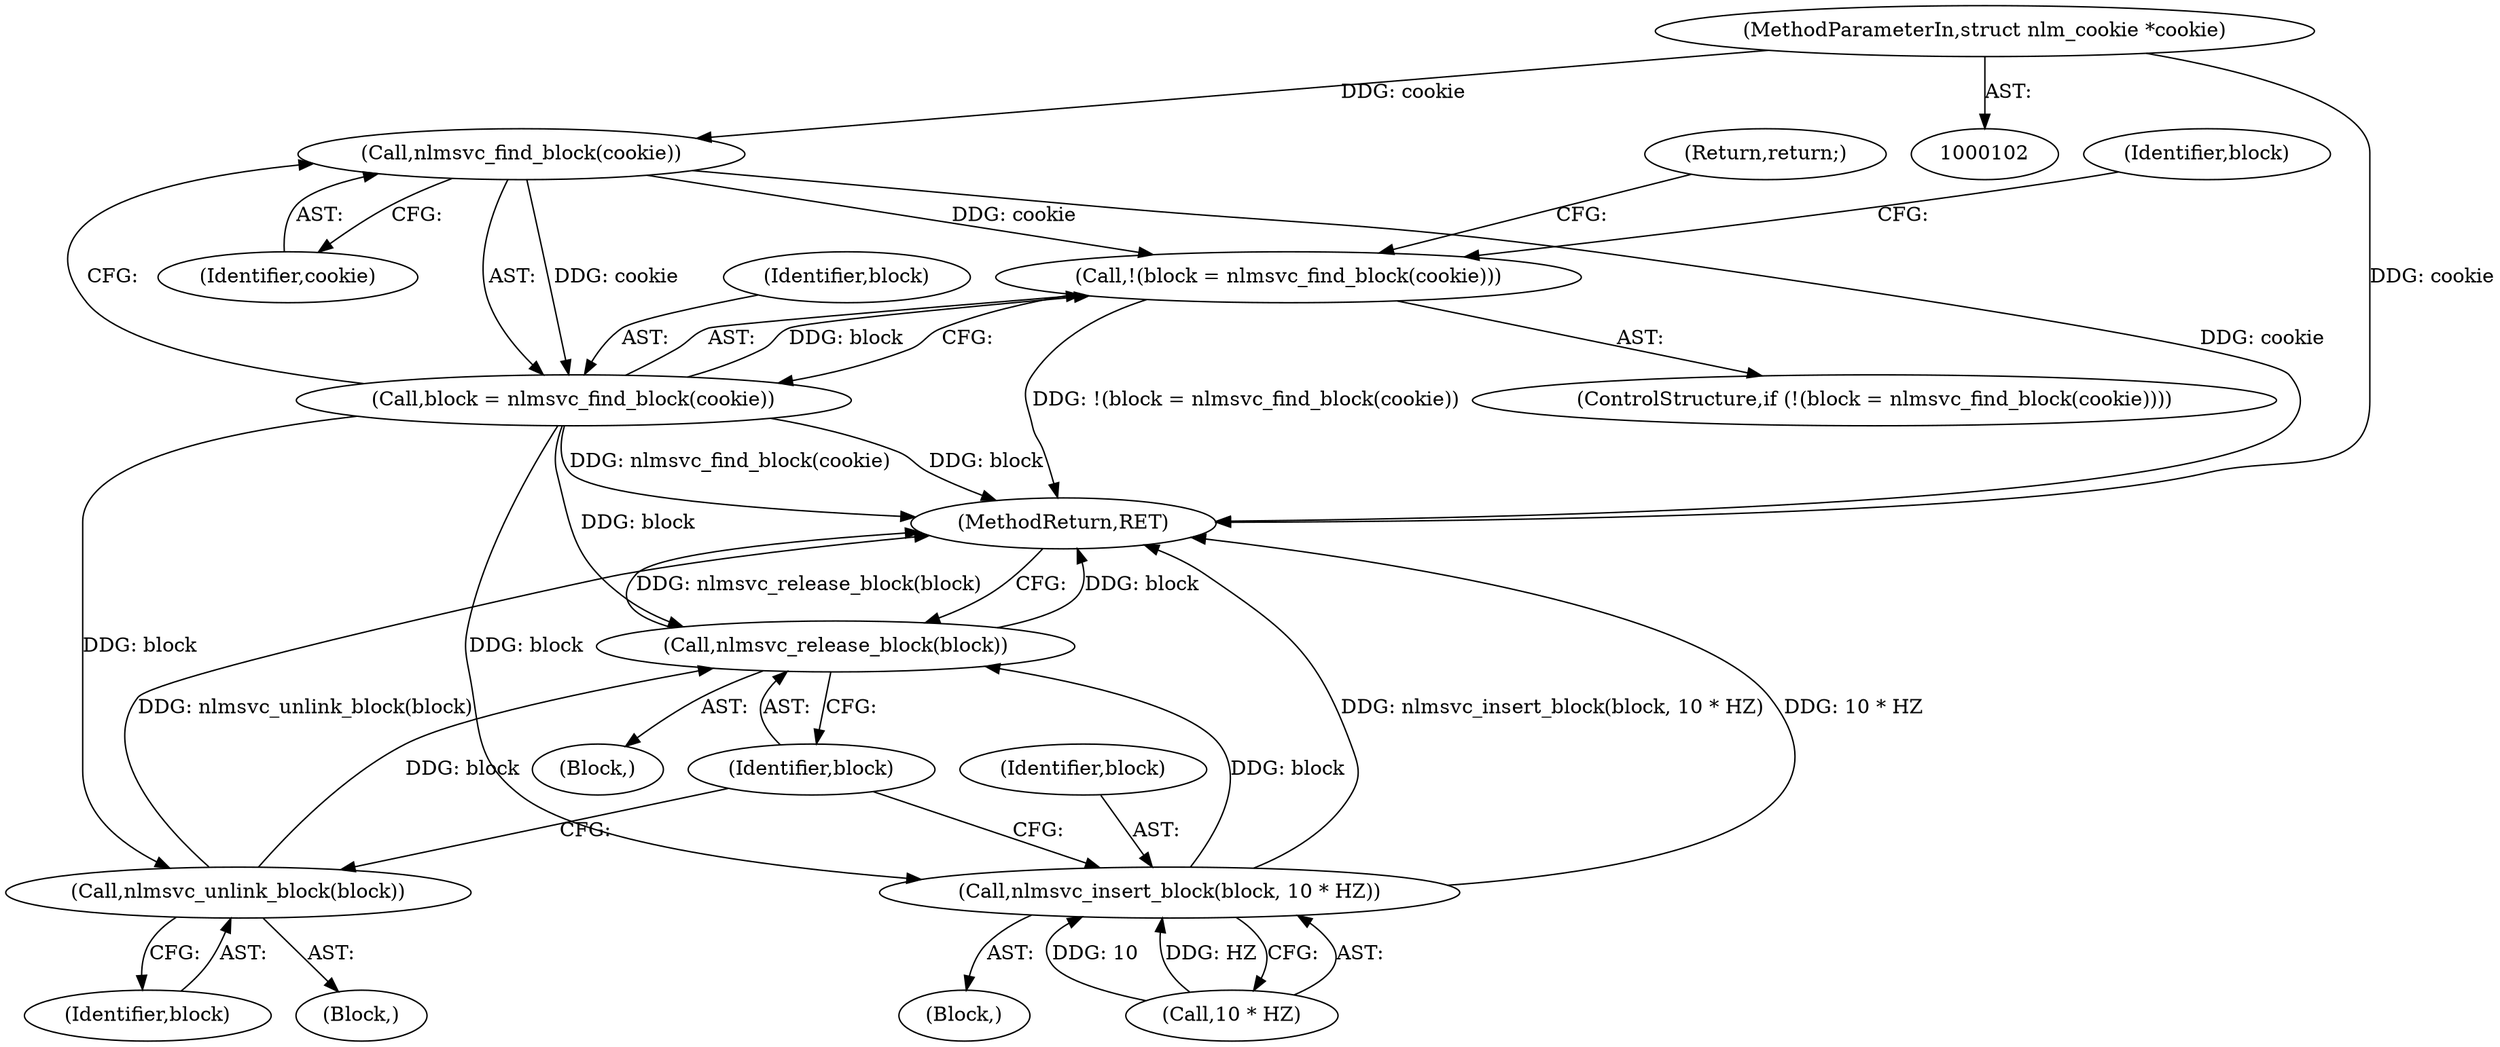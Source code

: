 digraph "1_linux_c70422f760c120480fee4de6c38804c72aa26bc1_1@pointer" {
"1000103" [label="(MethodParameterIn,struct nlm_cookie *cookie)"];
"1000120" [label="(Call,nlmsvc_find_block(cookie))"];
"1000117" [label="(Call,!(block = nlmsvc_find_block(cookie)))"];
"1000118" [label="(Call,block = nlmsvc_find_block(cookie))"];
"1000131" [label="(Call,nlmsvc_insert_block(block, 10 * HZ))"];
"1000140" [label="(Call,nlmsvc_release_block(block))"];
"1000138" [label="(Call,nlmsvc_unlink_block(block))"];
"1000139" [label="(Identifier,block)"];
"1000122" [label="(Return,return;)"];
"1000137" [label="(Block,)"];
"1000130" [label="(Block,)"];
"1000117" [label="(Call,!(block = nlmsvc_find_block(cookie)))"];
"1000141" [label="(Identifier,block)"];
"1000140" [label="(Call,nlmsvc_release_block(block))"];
"1000120" [label="(Call,nlmsvc_find_block(cookie))"];
"1000142" [label="(MethodReturn,RET)"];
"1000119" [label="(Identifier,block)"];
"1000118" [label="(Call,block = nlmsvc_find_block(cookie))"];
"1000138" [label="(Call,nlmsvc_unlink_block(block))"];
"1000124" [label="(Identifier,block)"];
"1000133" [label="(Call,10 * HZ)"];
"1000131" [label="(Call,nlmsvc_insert_block(block, 10 * HZ))"];
"1000103" [label="(MethodParameterIn,struct nlm_cookie *cookie)"];
"1000116" [label="(ControlStructure,if (!(block = nlmsvc_find_block(cookie))))"];
"1000132" [label="(Identifier,block)"];
"1000105" [label="(Block,)"];
"1000121" [label="(Identifier,cookie)"];
"1000103" -> "1000102"  [label="AST: "];
"1000103" -> "1000142"  [label="DDG: cookie"];
"1000103" -> "1000120"  [label="DDG: cookie"];
"1000120" -> "1000118"  [label="AST: "];
"1000120" -> "1000121"  [label="CFG: "];
"1000121" -> "1000120"  [label="AST: "];
"1000118" -> "1000120"  [label="CFG: "];
"1000120" -> "1000142"  [label="DDG: cookie"];
"1000120" -> "1000117"  [label="DDG: cookie"];
"1000120" -> "1000118"  [label="DDG: cookie"];
"1000117" -> "1000116"  [label="AST: "];
"1000117" -> "1000118"  [label="CFG: "];
"1000118" -> "1000117"  [label="AST: "];
"1000122" -> "1000117"  [label="CFG: "];
"1000124" -> "1000117"  [label="CFG: "];
"1000117" -> "1000142"  [label="DDG: !(block = nlmsvc_find_block(cookie))"];
"1000118" -> "1000117"  [label="DDG: block"];
"1000119" -> "1000118"  [label="AST: "];
"1000118" -> "1000142"  [label="DDG: block"];
"1000118" -> "1000142"  [label="DDG: nlmsvc_find_block(cookie)"];
"1000118" -> "1000131"  [label="DDG: block"];
"1000118" -> "1000138"  [label="DDG: block"];
"1000118" -> "1000140"  [label="DDG: block"];
"1000131" -> "1000130"  [label="AST: "];
"1000131" -> "1000133"  [label="CFG: "];
"1000132" -> "1000131"  [label="AST: "];
"1000133" -> "1000131"  [label="AST: "];
"1000141" -> "1000131"  [label="CFG: "];
"1000131" -> "1000142"  [label="DDG: nlmsvc_insert_block(block, 10 * HZ)"];
"1000131" -> "1000142"  [label="DDG: 10 * HZ"];
"1000133" -> "1000131"  [label="DDG: 10"];
"1000133" -> "1000131"  [label="DDG: HZ"];
"1000131" -> "1000140"  [label="DDG: block"];
"1000140" -> "1000105"  [label="AST: "];
"1000140" -> "1000141"  [label="CFG: "];
"1000141" -> "1000140"  [label="AST: "];
"1000142" -> "1000140"  [label="CFG: "];
"1000140" -> "1000142"  [label="DDG: block"];
"1000140" -> "1000142"  [label="DDG: nlmsvc_release_block(block)"];
"1000138" -> "1000140"  [label="DDG: block"];
"1000138" -> "1000137"  [label="AST: "];
"1000138" -> "1000139"  [label="CFG: "];
"1000139" -> "1000138"  [label="AST: "];
"1000141" -> "1000138"  [label="CFG: "];
"1000138" -> "1000142"  [label="DDG: nlmsvc_unlink_block(block)"];
}
